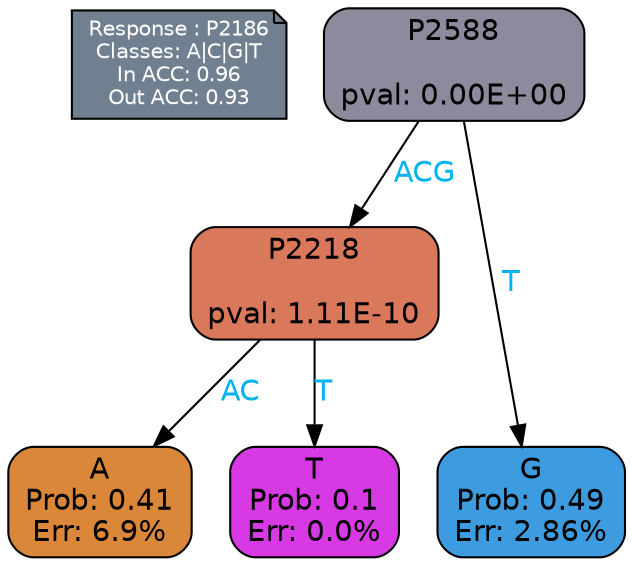 digraph Tree {
node [shape=box, style="filled, rounded", color="black", fontname=helvetica] ;
graph [ranksep=equally, splines=polylines, bgcolor=transparent, dpi=600] ;
edge [fontname=helvetica] ;
LEGEND [label="Response : P2186
Classes: A|C|G|T
In ACC: 0.96
Out ACC: 0.93
",shape=note,align=left,style=filled,fillcolor="slategray",fontcolor="white",fontsize=10];1 [label="P2588

pval: 0.00E+00", fillcolor="#8c8a9c"] ;
2 [label="P2218

pval: 1.11E-10", fillcolor="#d9785a"] ;
3 [label="A
Prob: 0.41
Err: 6.9%", fillcolor="#da8739"] ;
4 [label="T
Prob: 0.1
Err: 0.0%", fillcolor="#d739e5"] ;
5 [label="G
Prob: 0.49
Err: 2.86%", fillcolor="#3d9ce0"] ;
1 -> 2 [label="ACG",fontcolor=deepskyblue2] ;
1 -> 5 [label="T",fontcolor=deepskyblue2] ;
2 -> 3 [label="AC",fontcolor=deepskyblue2] ;
2 -> 4 [label="T",fontcolor=deepskyblue2] ;
{rank = same; 3;4;5;}{rank = same; LEGEND;1;}}
